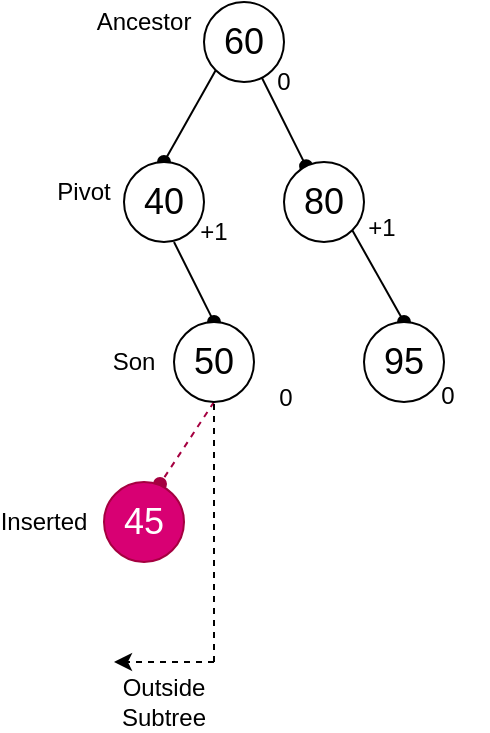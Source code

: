<mxfile version="13.7.4" type="device"><diagram id="DVgn_jVXQJyjuUfX7JpZ" name="Page-1"><mxGraphModel dx="1422" dy="766" grid="1" gridSize="10" guides="1" tooltips="1" connect="1" arrows="1" fold="1" page="1" pageScale="1" pageWidth="850" pageHeight="1100" math="0" shadow="0"><root><mxCell id="0"/><mxCell id="1" parent="0"/><mxCell id="c1Dgjd5-zJlSrliy9N2z-8" style="edgeStyle=none;rounded=0;orthogonalLoop=1;jettySize=auto;html=1;exitX=0;exitY=1;exitDx=0;exitDy=0;entryX=0.5;entryY=0;entryDx=0;entryDy=0;endArrow=oval;endFill=1;strokeColor=#000000;" edge="1" parent="1" source="c1Dgjd5-zJlSrliy9N2z-1" target="c1Dgjd5-zJlSrliy9N2z-2"><mxGeometry relative="1" as="geometry"/></mxCell><mxCell id="c1Dgjd5-zJlSrliy9N2z-9" value="" style="edgeStyle=none;rounded=0;orthogonalLoop=1;jettySize=auto;html=1;endArrow=oval;endFill=1;strokeColor=#000000;" edge="1" parent="1" source="c1Dgjd5-zJlSrliy9N2z-1" target="c1Dgjd5-zJlSrliy9N2z-3"><mxGeometry relative="1" as="geometry"/></mxCell><mxCell id="c1Dgjd5-zJlSrliy9N2z-1" value="&lt;font style=&quot;font-size: 18px&quot;&gt;60&lt;/font&gt;" style="ellipse;whiteSpace=wrap;html=1;aspect=fixed;" vertex="1" parent="1"><mxGeometry x="400" y="120" width="40" height="40" as="geometry"/></mxCell><mxCell id="c1Dgjd5-zJlSrliy9N2z-10" style="edgeStyle=none;rounded=0;orthogonalLoop=1;jettySize=auto;html=1;exitX=0;exitY=0.75;exitDx=0;exitDy=0;entryX=0.5;entryY=0;entryDx=0;entryDy=0;endArrow=oval;endFill=1;strokeColor=#000000;" edge="1" parent="1" source="c1Dgjd5-zJlSrliy9N2z-15" target="c1Dgjd5-zJlSrliy9N2z-4"><mxGeometry relative="1" as="geometry"/></mxCell><mxCell id="c1Dgjd5-zJlSrliy9N2z-2" value="&lt;font style=&quot;font-size: 18px&quot;&gt;40&lt;/font&gt;" style="ellipse;whiteSpace=wrap;html=1;aspect=fixed;" vertex="1" parent="1"><mxGeometry x="360" y="200" width="40" height="40" as="geometry"/></mxCell><mxCell id="c1Dgjd5-zJlSrliy9N2z-11" style="edgeStyle=none;rounded=0;orthogonalLoop=1;jettySize=auto;html=1;exitX=1;exitY=1;exitDx=0;exitDy=0;entryX=0.5;entryY=0;entryDx=0;entryDy=0;endArrow=oval;endFill=1;strokeColor=#000000;" edge="1" parent="1" source="c1Dgjd5-zJlSrliy9N2z-3" target="c1Dgjd5-zJlSrliy9N2z-5"><mxGeometry relative="1" as="geometry"/></mxCell><mxCell id="c1Dgjd5-zJlSrliy9N2z-3" value="&lt;font style=&quot;font-size: 18px&quot;&gt;80&lt;/font&gt;" style="ellipse;whiteSpace=wrap;html=1;aspect=fixed;" vertex="1" parent="1"><mxGeometry x="440" y="200" width="40" height="40" as="geometry"/></mxCell><mxCell id="c1Dgjd5-zJlSrliy9N2z-12" style="edgeStyle=none;rounded=0;orthogonalLoop=1;jettySize=auto;html=1;exitX=0.5;exitY=1;exitDx=0;exitDy=0;endArrow=oval;endFill=1;strokeColor=#A50040;dashed=1;fillColor=#d80073;entryX=0.7;entryY=0.025;entryDx=0;entryDy=0;entryPerimeter=0;" edge="1" parent="1" source="c1Dgjd5-zJlSrliy9N2z-4" target="c1Dgjd5-zJlSrliy9N2z-13"><mxGeometry relative="1" as="geometry"><mxPoint x="380" y="370" as="targetPoint"/></mxGeometry></mxCell><mxCell id="c1Dgjd5-zJlSrliy9N2z-4" value="&lt;font style=&quot;font-size: 18px&quot;&gt;50&lt;/font&gt;" style="ellipse;whiteSpace=wrap;html=1;aspect=fixed;" vertex="1" parent="1"><mxGeometry x="385" y="280" width="40" height="40" as="geometry"/></mxCell><mxCell id="c1Dgjd5-zJlSrliy9N2z-5" value="&lt;font style=&quot;font-size: 18px&quot;&gt;95&lt;/font&gt;" style="ellipse;whiteSpace=wrap;html=1;aspect=fixed;" vertex="1" parent="1"><mxGeometry x="480" y="280" width="40" height="40" as="geometry"/></mxCell><mxCell id="c1Dgjd5-zJlSrliy9N2z-13" value="&lt;font style=&quot;font-size: 18px&quot;&gt;45&lt;/font&gt;" style="ellipse;whiteSpace=wrap;html=1;aspect=fixed;fillColor=#d80073;strokeColor=#A50040;fontColor=#ffffff;" vertex="1" parent="1"><mxGeometry x="350" y="360" width="40" height="40" as="geometry"/></mxCell><mxCell id="c1Dgjd5-zJlSrliy9N2z-14" value="0" style="text;html=1;strokeColor=none;fillColor=none;align=center;verticalAlign=middle;whiteSpace=wrap;rounded=0;" vertex="1" parent="1"><mxGeometry x="420" y="150" width="40" height="20" as="geometry"/></mxCell><mxCell id="c1Dgjd5-zJlSrliy9N2z-15" value="+1" style="text;html=1;strokeColor=none;fillColor=none;align=center;verticalAlign=middle;whiteSpace=wrap;rounded=0;" vertex="1" parent="1"><mxGeometry x="385" y="225" width="40" height="20" as="geometry"/></mxCell><mxCell id="c1Dgjd5-zJlSrliy9N2z-16" value="+1" style="text;html=1;strokeColor=none;fillColor=none;align=center;verticalAlign=middle;whiteSpace=wrap;rounded=0;" vertex="1" parent="1"><mxGeometry x="469" y="223" width="40" height="20" as="geometry"/></mxCell><mxCell id="c1Dgjd5-zJlSrliy9N2z-17" value="0" style="text;html=1;strokeColor=none;fillColor=none;align=center;verticalAlign=middle;whiteSpace=wrap;rounded=0;" vertex="1" parent="1"><mxGeometry x="421" y="308" width="40" height="20" as="geometry"/></mxCell><mxCell id="c1Dgjd5-zJlSrliy9N2z-18" value="0" style="text;html=1;strokeColor=none;fillColor=none;align=center;verticalAlign=middle;whiteSpace=wrap;rounded=0;" vertex="1" parent="1"><mxGeometry x="502" y="307" width="40" height="20" as="geometry"/></mxCell><mxCell id="c1Dgjd5-zJlSrliy9N2z-19" value="Inserted" style="text;html=1;strokeColor=none;fillColor=none;align=center;verticalAlign=middle;whiteSpace=wrap;rounded=0;" vertex="1" parent="1"><mxGeometry x="300" y="370" width="40" height="20" as="geometry"/></mxCell><mxCell id="c1Dgjd5-zJlSrliy9N2z-20" value="Pivot" style="text;html=1;strokeColor=none;fillColor=none;align=center;verticalAlign=middle;whiteSpace=wrap;rounded=0;" vertex="1" parent="1"><mxGeometry x="320" y="205" width="40" height="20" as="geometry"/></mxCell><mxCell id="c1Dgjd5-zJlSrliy9N2z-21" value="Son" style="text;html=1;strokeColor=none;fillColor=none;align=center;verticalAlign=middle;whiteSpace=wrap;rounded=0;" vertex="1" parent="1"><mxGeometry x="345" y="290" width="40" height="20" as="geometry"/></mxCell><mxCell id="c1Dgjd5-zJlSrliy9N2z-22" value="Ancestor" style="text;html=1;strokeColor=none;fillColor=none;align=center;verticalAlign=middle;whiteSpace=wrap;rounded=0;" vertex="1" parent="1"><mxGeometry x="350" y="120" width="40" height="20" as="geometry"/></mxCell><mxCell id="c1Dgjd5-zJlSrliy9N2z-24" value="" style="endArrow=none;dashed=1;html=1;strokeColor=#000000;entryX=0.5;entryY=1;entryDx=0;entryDy=0;" edge="1" parent="1" target="c1Dgjd5-zJlSrliy9N2z-4"><mxGeometry width="50" height="50" relative="1" as="geometry"><mxPoint x="405" y="450" as="sourcePoint"/><mxPoint x="450" y="360" as="targetPoint"/></mxGeometry></mxCell><mxCell id="c1Dgjd5-zJlSrliy9N2z-25" value="" style="endArrow=classic;html=1;dashed=1;strokeColor=#000000;" edge="1" parent="1"><mxGeometry width="50" height="50" relative="1" as="geometry"><mxPoint x="405" y="450" as="sourcePoint"/><mxPoint x="355" y="450" as="targetPoint"/><Array as="points"><mxPoint x="355" y="450"/></Array></mxGeometry></mxCell><mxCell id="c1Dgjd5-zJlSrliy9N2z-26" value="Outside Subtree" style="text;html=1;strokeColor=none;fillColor=none;align=center;verticalAlign=middle;whiteSpace=wrap;rounded=0;" vertex="1" parent="1"><mxGeometry x="360" y="460" width="40" height="20" as="geometry"/></mxCell></root></mxGraphModel></diagram></mxfile>